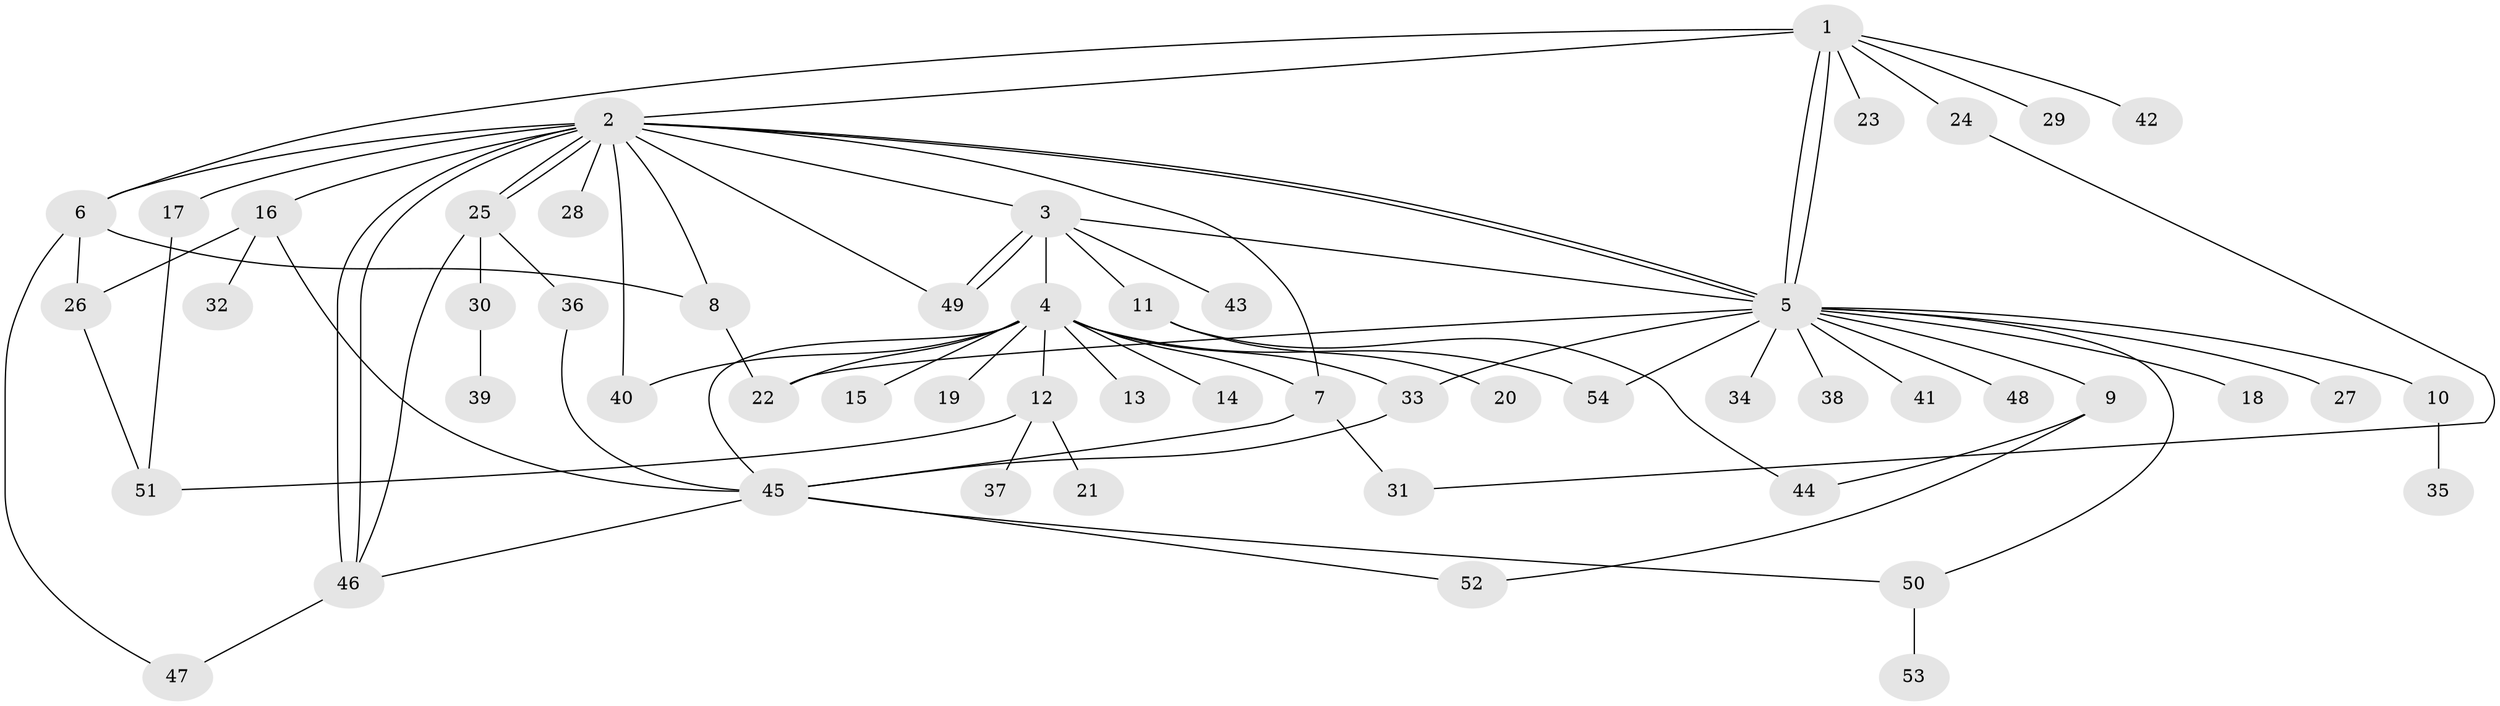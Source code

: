 // Generated by graph-tools (version 1.1) at 2025/26/03/09/25 03:26:04]
// undirected, 54 vertices, 83 edges
graph export_dot {
graph [start="1"]
  node [color=gray90,style=filled];
  1;
  2;
  3;
  4;
  5;
  6;
  7;
  8;
  9;
  10;
  11;
  12;
  13;
  14;
  15;
  16;
  17;
  18;
  19;
  20;
  21;
  22;
  23;
  24;
  25;
  26;
  27;
  28;
  29;
  30;
  31;
  32;
  33;
  34;
  35;
  36;
  37;
  38;
  39;
  40;
  41;
  42;
  43;
  44;
  45;
  46;
  47;
  48;
  49;
  50;
  51;
  52;
  53;
  54;
  1 -- 2;
  1 -- 5;
  1 -- 5;
  1 -- 6;
  1 -- 23;
  1 -- 24;
  1 -- 29;
  1 -- 42;
  2 -- 3;
  2 -- 5;
  2 -- 5;
  2 -- 6;
  2 -- 7;
  2 -- 8;
  2 -- 16;
  2 -- 17;
  2 -- 25;
  2 -- 25;
  2 -- 28;
  2 -- 40;
  2 -- 46;
  2 -- 46;
  2 -- 49;
  3 -- 4;
  3 -- 5;
  3 -- 11;
  3 -- 43;
  3 -- 49;
  3 -- 49;
  4 -- 7;
  4 -- 12;
  4 -- 13;
  4 -- 14;
  4 -- 15;
  4 -- 19;
  4 -- 22;
  4 -- 33;
  4 -- 40;
  4 -- 45;
  4 -- 54;
  5 -- 9;
  5 -- 10;
  5 -- 18;
  5 -- 22;
  5 -- 27;
  5 -- 33;
  5 -- 34;
  5 -- 38;
  5 -- 41;
  5 -- 48;
  5 -- 50;
  5 -- 54;
  6 -- 8;
  6 -- 26;
  6 -- 47;
  7 -- 31;
  7 -- 45;
  8 -- 22;
  9 -- 44;
  9 -- 52;
  10 -- 35;
  11 -- 20;
  11 -- 44;
  12 -- 21;
  12 -- 37;
  12 -- 51;
  16 -- 26;
  16 -- 32;
  16 -- 45;
  17 -- 51;
  24 -- 31;
  25 -- 30;
  25 -- 36;
  25 -- 46;
  26 -- 51;
  30 -- 39;
  33 -- 45;
  36 -- 45;
  45 -- 46;
  45 -- 50;
  45 -- 52;
  46 -- 47;
  50 -- 53;
}
